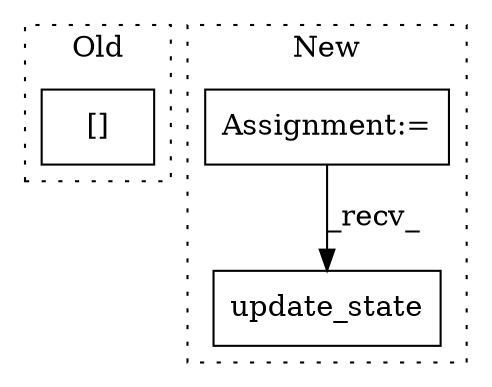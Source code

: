 digraph G {
subgraph cluster0 {
1 [label="[]" a="2" s="4918,4933" l="14,1" shape="box"];
label = "Old";
style="dotted";
}
subgraph cluster1 {
2 [label="update_state" a="32" s="3515,3554" l="13,1" shape="box"];
3 [label="Assignment:=" a="7" s="3499" l="1" shape="box"];
label = "New";
style="dotted";
}
3 -> 2 [label="_recv_"];
}